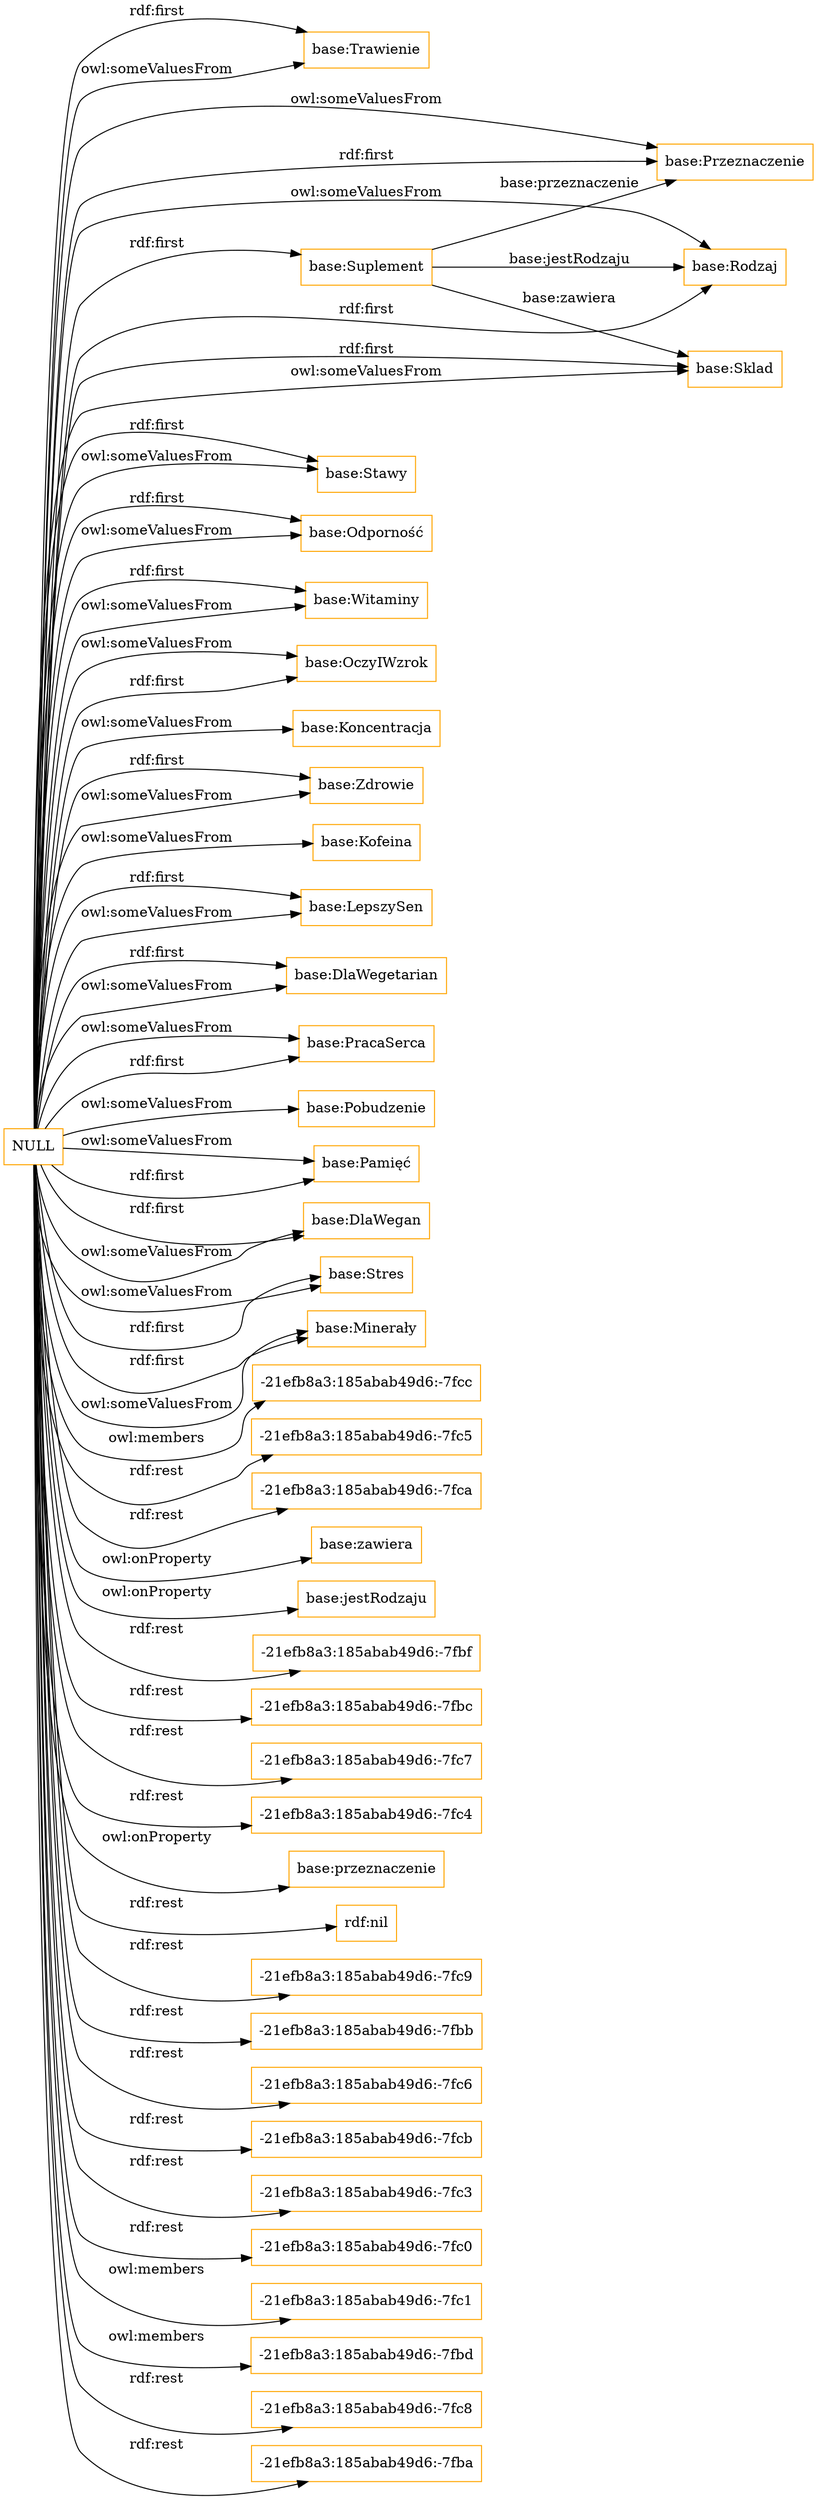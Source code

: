 digraph ar2dtool_diagram { 
rankdir=LR;
size="1501"
node [shape = rectangle, color="orange"]; "base:Trawienie" "base:Suplement" "base:Stawy" "base:Odporność" "base:Witaminy" "base:OczyIWzrok" "base:Koncentracja" "base:Zdrowie" "base:Kofeina" "base:Przeznaczenie" "base:Rodzaj" "base:LepszySen" "base:DlaWegetarian" "base:PracaSerca" "base:Pobudzenie" "base:Sklad" "base:Pamięć" "base:DlaWegan" "base:Stres" "base:Minerały" ; /*classes style*/
	"NULL" -> "base:DlaWegan" [ label = "owl:someValuesFrom" ];
	"NULL" -> "base:Stawy" [ label = "owl:someValuesFrom" ];
	"NULL" -> "-21efb8a3:185abab49d6:-7fcc" [ label = "owl:members" ];
	"NULL" -> "base:Witaminy" [ label = "owl:someValuesFrom" ];
	"NULL" -> "-21efb8a3:185abab49d6:-7fc5" [ label = "rdf:rest" ];
	"NULL" -> "base:Minerały" [ label = "owl:someValuesFrom" ];
	"NULL" -> "base:Stres" [ label = "rdf:first" ];
	"NULL" -> "base:Stres" [ label = "owl:someValuesFrom" ];
	"NULL" -> "-21efb8a3:185abab49d6:-7fca" [ label = "rdf:rest" ];
	"NULL" -> "base:zawiera" [ label = "owl:onProperty" ];
	"NULL" -> "base:Sklad" [ label = "rdf:first" ];
	"NULL" -> "base:Rodzaj" [ label = "rdf:first" ];
	"NULL" -> "base:jestRodzaju" [ label = "owl:onProperty" ];
	"NULL" -> "base:Pobudzenie" [ label = "owl:someValuesFrom" ];
	"NULL" -> "base:Odporność" [ label = "owl:someValuesFrom" ];
	"NULL" -> "base:Trawienie" [ label = "owl:someValuesFrom" ];
	"NULL" -> "-21efb8a3:185abab49d6:-7fbf" [ label = "rdf:rest" ];
	"NULL" -> "base:Rodzaj" [ label = "owl:someValuesFrom" ];
	"NULL" -> "base:Minerały" [ label = "rdf:first" ];
	"NULL" -> "base:Kofeina" [ label = "owl:someValuesFrom" ];
	"NULL" -> "-21efb8a3:185abab49d6:-7fbc" [ label = "rdf:rest" ];
	"NULL" -> "-21efb8a3:185abab49d6:-7fc7" [ label = "rdf:rest" ];
	"NULL" -> "base:LepszySen" [ label = "owl:someValuesFrom" ];
	"NULL" -> "-21efb8a3:185abab49d6:-7fc4" [ label = "rdf:rest" ];
	"NULL" -> "base:DlaWegan" [ label = "rdf:first" ];
	"NULL" -> "base:Pamięć" [ label = "rdf:first" ];
	"NULL" -> "base:przeznaczenie" [ label = "owl:onProperty" ];
	"NULL" -> "base:OczyIWzrok" [ label = "rdf:first" ];
	"NULL" -> "base:DlaWegetarian" [ label = "owl:someValuesFrom" ];
	"NULL" -> "rdf:nil" [ label = "rdf:rest" ];
	"NULL" -> "base:Zdrowie" [ label = "owl:someValuesFrom" ];
	"NULL" -> "base:Witaminy" [ label = "rdf:first" ];
	"NULL" -> "base:Pamięć" [ label = "owl:someValuesFrom" ];
	"NULL" -> "base:OczyIWzrok" [ label = "owl:someValuesFrom" ];
	"NULL" -> "-21efb8a3:185abab49d6:-7fc9" [ label = "rdf:rest" ];
	"NULL" -> "base:PracaSerca" [ label = "rdf:first" ];
	"NULL" -> "-21efb8a3:185abab49d6:-7fbb" [ label = "rdf:rest" ];
	"NULL" -> "base:Przeznaczenie" [ label = "owl:someValuesFrom" ];
	"NULL" -> "-21efb8a3:185abab49d6:-7fc6" [ label = "rdf:rest" ];
	"NULL" -> "base:Koncentracja" [ label = "owl:someValuesFrom" ];
	"NULL" -> "-21efb8a3:185abab49d6:-7fcb" [ label = "rdf:rest" ];
	"NULL" -> "-21efb8a3:185abab49d6:-7fc3" [ label = "rdf:rest" ];
	"NULL" -> "base:Sklad" [ label = "owl:someValuesFrom" ];
	"NULL" -> "-21efb8a3:185abab49d6:-7fc0" [ label = "rdf:rest" ];
	"NULL" -> "base:Odporność" [ label = "rdf:first" ];
	"NULL" -> "base:Trawienie" [ label = "rdf:first" ];
	"NULL" -> "-21efb8a3:185abab49d6:-7fc1" [ label = "owl:members" ];
	"NULL" -> "base:DlaWegetarian" [ label = "rdf:first" ];
	"NULL" -> "base:Stawy" [ label = "rdf:first" ];
	"NULL" -> "base:PracaSerca" [ label = "owl:someValuesFrom" ];
	"NULL" -> "base:Suplement" [ label = "rdf:first" ];
	"NULL" -> "-21efb8a3:185abab49d6:-7fbd" [ label = "owl:members" ];
	"NULL" -> "base:LepszySen" [ label = "rdf:first" ];
	"NULL" -> "-21efb8a3:185abab49d6:-7fc8" [ label = "rdf:rest" ];
	"NULL" -> "-21efb8a3:185abab49d6:-7fba" [ label = "rdf:rest" ];
	"NULL" -> "base:Przeznaczenie" [ label = "rdf:first" ];
	"NULL" -> "base:Zdrowie" [ label = "rdf:first" ];
	"base:Suplement" -> "base:Rodzaj" [ label = "base:jestRodzaju" ];
	"base:Suplement" -> "base:Sklad" [ label = "base:zawiera" ];
	"base:Suplement" -> "base:Przeznaczenie" [ label = "base:przeznaczenie" ];

}
